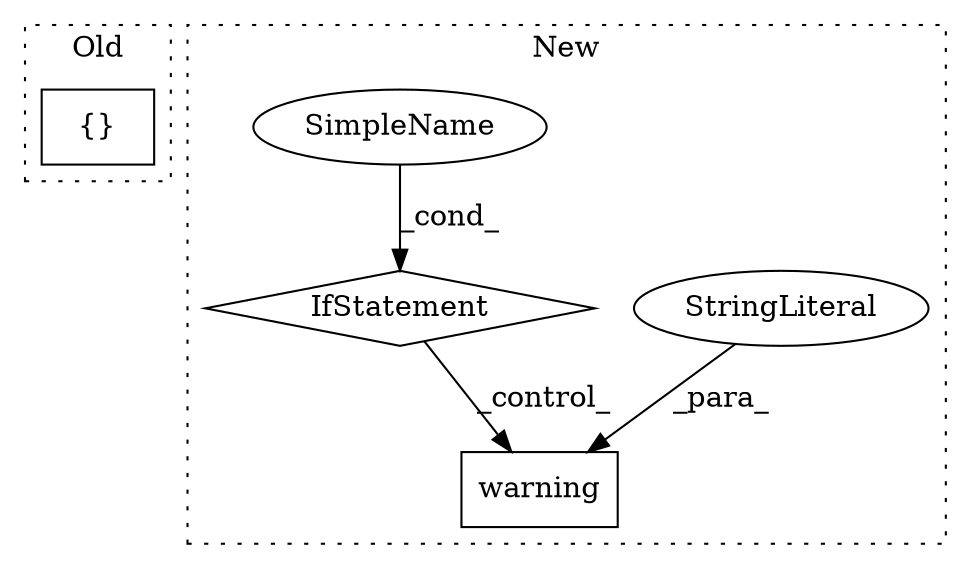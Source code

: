 digraph G {
subgraph cluster0 {
1 [label="{}" a="4" s="4385,4389" l="1,1" shape="box"];
label = "Old";
style="dotted";
}
subgraph cluster1 {
2 [label="warning" a="32" s="4605,4664" l="8,1" shape="box"];
3 [label="StringLiteral" a="45" s="4613" l="51" shape="ellipse"];
4 [label="IfStatement" a="25" s="4538,4587" l="4,2" shape="diamond"];
5 [label="SimpleName" a="42" s="" l="" shape="ellipse"];
label = "New";
style="dotted";
}
3 -> 2 [label="_para_"];
4 -> 2 [label="_control_"];
5 -> 4 [label="_cond_"];
}